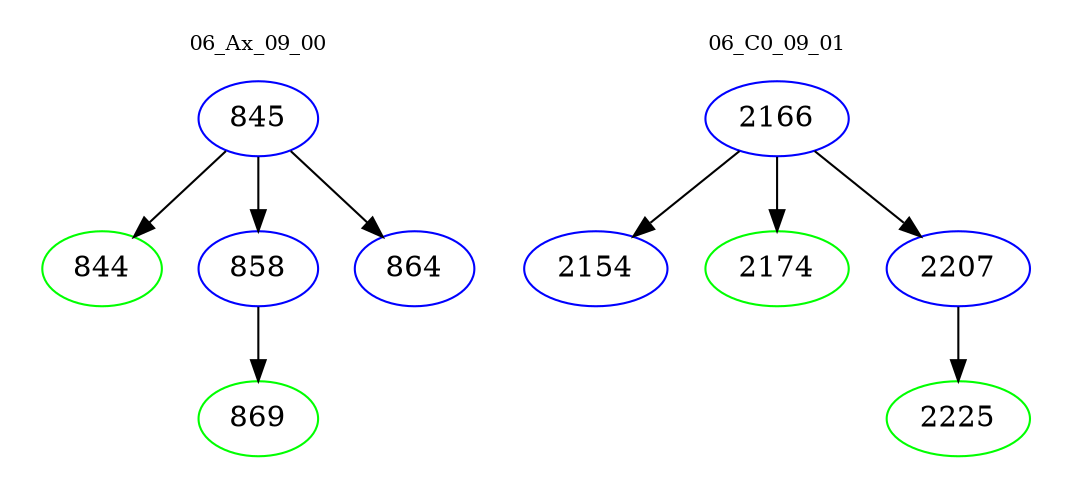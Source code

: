 digraph{
subgraph cluster_0 {
color = white
label = "06_Ax_09_00";
fontsize=10;
T0_845 [label="845", color="blue"]
T0_845 -> T0_844 [color="black"]
T0_844 [label="844", color="green"]
T0_845 -> T0_858 [color="black"]
T0_858 [label="858", color="blue"]
T0_858 -> T0_869 [color="black"]
T0_869 [label="869", color="green"]
T0_845 -> T0_864 [color="black"]
T0_864 [label="864", color="blue"]
}
subgraph cluster_1 {
color = white
label = "06_C0_09_01";
fontsize=10;
T1_2166 [label="2166", color="blue"]
T1_2166 -> T1_2154 [color="black"]
T1_2154 [label="2154", color="blue"]
T1_2166 -> T1_2174 [color="black"]
T1_2174 [label="2174", color="green"]
T1_2166 -> T1_2207 [color="black"]
T1_2207 [label="2207", color="blue"]
T1_2207 -> T1_2225 [color="black"]
T1_2225 [label="2225", color="green"]
}
}
